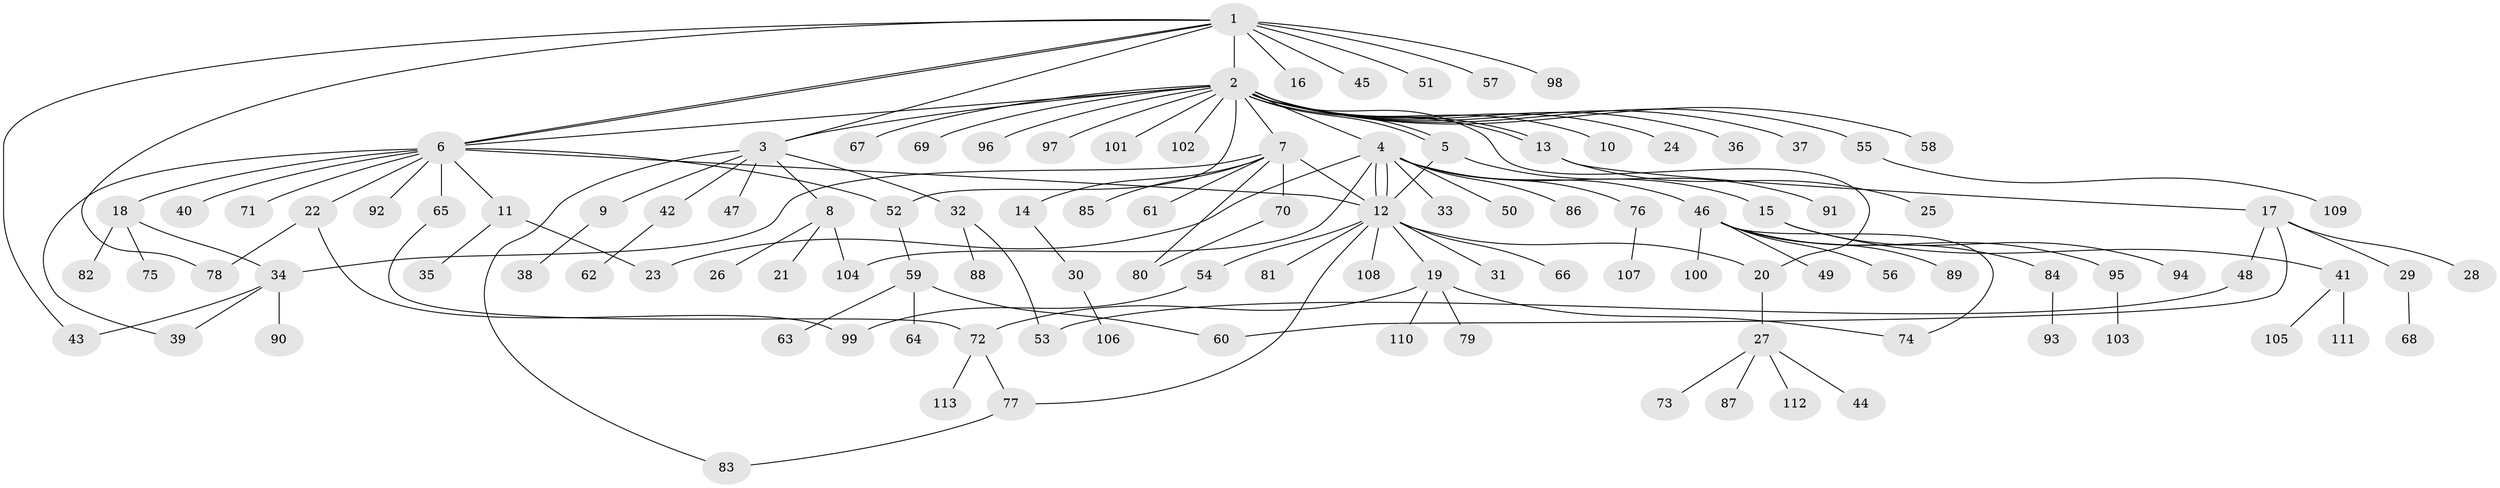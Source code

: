 // Generated by graph-tools (version 1.1) at 2025/35/03/09/25 02:35:43]
// undirected, 113 vertices, 137 edges
graph export_dot {
graph [start="1"]
  node [color=gray90,style=filled];
  1;
  2;
  3;
  4;
  5;
  6;
  7;
  8;
  9;
  10;
  11;
  12;
  13;
  14;
  15;
  16;
  17;
  18;
  19;
  20;
  21;
  22;
  23;
  24;
  25;
  26;
  27;
  28;
  29;
  30;
  31;
  32;
  33;
  34;
  35;
  36;
  37;
  38;
  39;
  40;
  41;
  42;
  43;
  44;
  45;
  46;
  47;
  48;
  49;
  50;
  51;
  52;
  53;
  54;
  55;
  56;
  57;
  58;
  59;
  60;
  61;
  62;
  63;
  64;
  65;
  66;
  67;
  68;
  69;
  70;
  71;
  72;
  73;
  74;
  75;
  76;
  77;
  78;
  79;
  80;
  81;
  82;
  83;
  84;
  85;
  86;
  87;
  88;
  89;
  90;
  91;
  92;
  93;
  94;
  95;
  96;
  97;
  98;
  99;
  100;
  101;
  102;
  103;
  104;
  105;
  106;
  107;
  108;
  109;
  110;
  111;
  112;
  113;
  1 -- 2;
  1 -- 3;
  1 -- 6;
  1 -- 6;
  1 -- 16;
  1 -- 43;
  1 -- 45;
  1 -- 51;
  1 -- 57;
  1 -- 78;
  1 -- 98;
  2 -- 3;
  2 -- 4;
  2 -- 5;
  2 -- 5;
  2 -- 6;
  2 -- 7;
  2 -- 10;
  2 -- 13;
  2 -- 13;
  2 -- 20;
  2 -- 24;
  2 -- 36;
  2 -- 37;
  2 -- 52;
  2 -- 55;
  2 -- 58;
  2 -- 67;
  2 -- 69;
  2 -- 96;
  2 -- 97;
  2 -- 101;
  2 -- 102;
  3 -- 8;
  3 -- 9;
  3 -- 32;
  3 -- 42;
  3 -- 47;
  3 -- 83;
  4 -- 12;
  4 -- 12;
  4 -- 15;
  4 -- 23;
  4 -- 33;
  4 -- 46;
  4 -- 50;
  4 -- 76;
  4 -- 86;
  4 -- 104;
  5 -- 12;
  5 -- 91;
  6 -- 11;
  6 -- 12;
  6 -- 18;
  6 -- 22;
  6 -- 39;
  6 -- 40;
  6 -- 52;
  6 -- 65;
  6 -- 71;
  6 -- 92;
  7 -- 12;
  7 -- 14;
  7 -- 34;
  7 -- 61;
  7 -- 70;
  7 -- 80;
  7 -- 85;
  8 -- 21;
  8 -- 26;
  8 -- 104;
  9 -- 38;
  11 -- 23;
  11 -- 35;
  12 -- 19;
  12 -- 20;
  12 -- 31;
  12 -- 54;
  12 -- 66;
  12 -- 77;
  12 -- 81;
  12 -- 108;
  13 -- 17;
  13 -- 25;
  14 -- 30;
  15 -- 41;
  15 -- 94;
  17 -- 28;
  17 -- 29;
  17 -- 48;
  17 -- 60;
  18 -- 34;
  18 -- 75;
  18 -- 82;
  19 -- 72;
  19 -- 74;
  19 -- 79;
  19 -- 110;
  20 -- 27;
  22 -- 78;
  22 -- 99;
  27 -- 44;
  27 -- 73;
  27 -- 87;
  27 -- 112;
  29 -- 68;
  30 -- 106;
  32 -- 53;
  32 -- 88;
  34 -- 39;
  34 -- 43;
  34 -- 90;
  41 -- 105;
  41 -- 111;
  42 -- 62;
  46 -- 49;
  46 -- 56;
  46 -- 74;
  46 -- 84;
  46 -- 89;
  46 -- 95;
  46 -- 100;
  48 -- 53;
  52 -- 59;
  54 -- 99;
  55 -- 109;
  59 -- 60;
  59 -- 63;
  59 -- 64;
  65 -- 72;
  70 -- 80;
  72 -- 77;
  72 -- 113;
  76 -- 107;
  77 -- 83;
  84 -- 93;
  95 -- 103;
}
